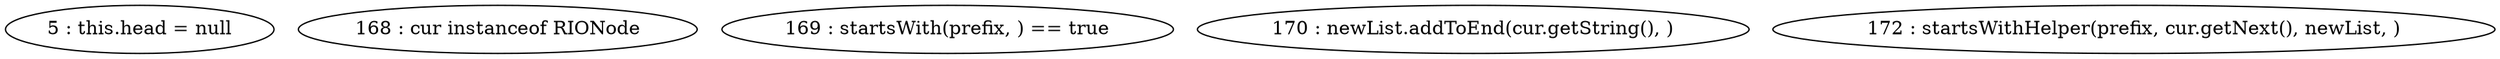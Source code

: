 digraph G {
"5 : this.head = null"
"168 : cur instanceof RIONode"
"169 : startsWith(prefix, ) == true"
"170 : newList.addToEnd(cur.getString(), )"
"172 : startsWithHelper(prefix, cur.getNext(), newList, )"
}